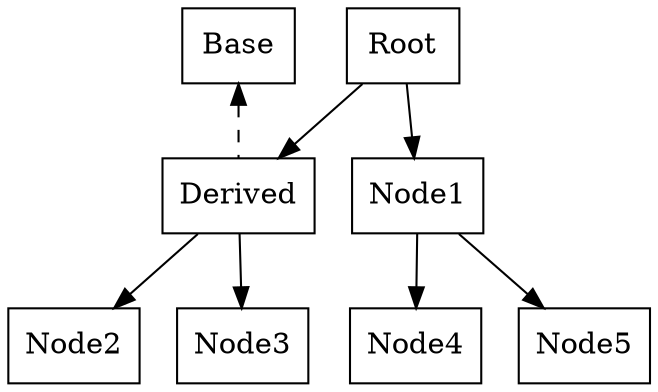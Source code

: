 digraph G {
        node[shape=box];
        { rank=same; Base; Root; }
        { rank=same; Derived; Node1; }
        { rank=same; Node2; Node3; Node4; Node5; }
        Base -> Derived[style=dashed, dir=back];
        Root -> Derived;
        Root -> Node1;
        Derived -> Node2;
        Derived -> Node3;
        Node1 -> Node4;
        Node1 -> Node5;
}
